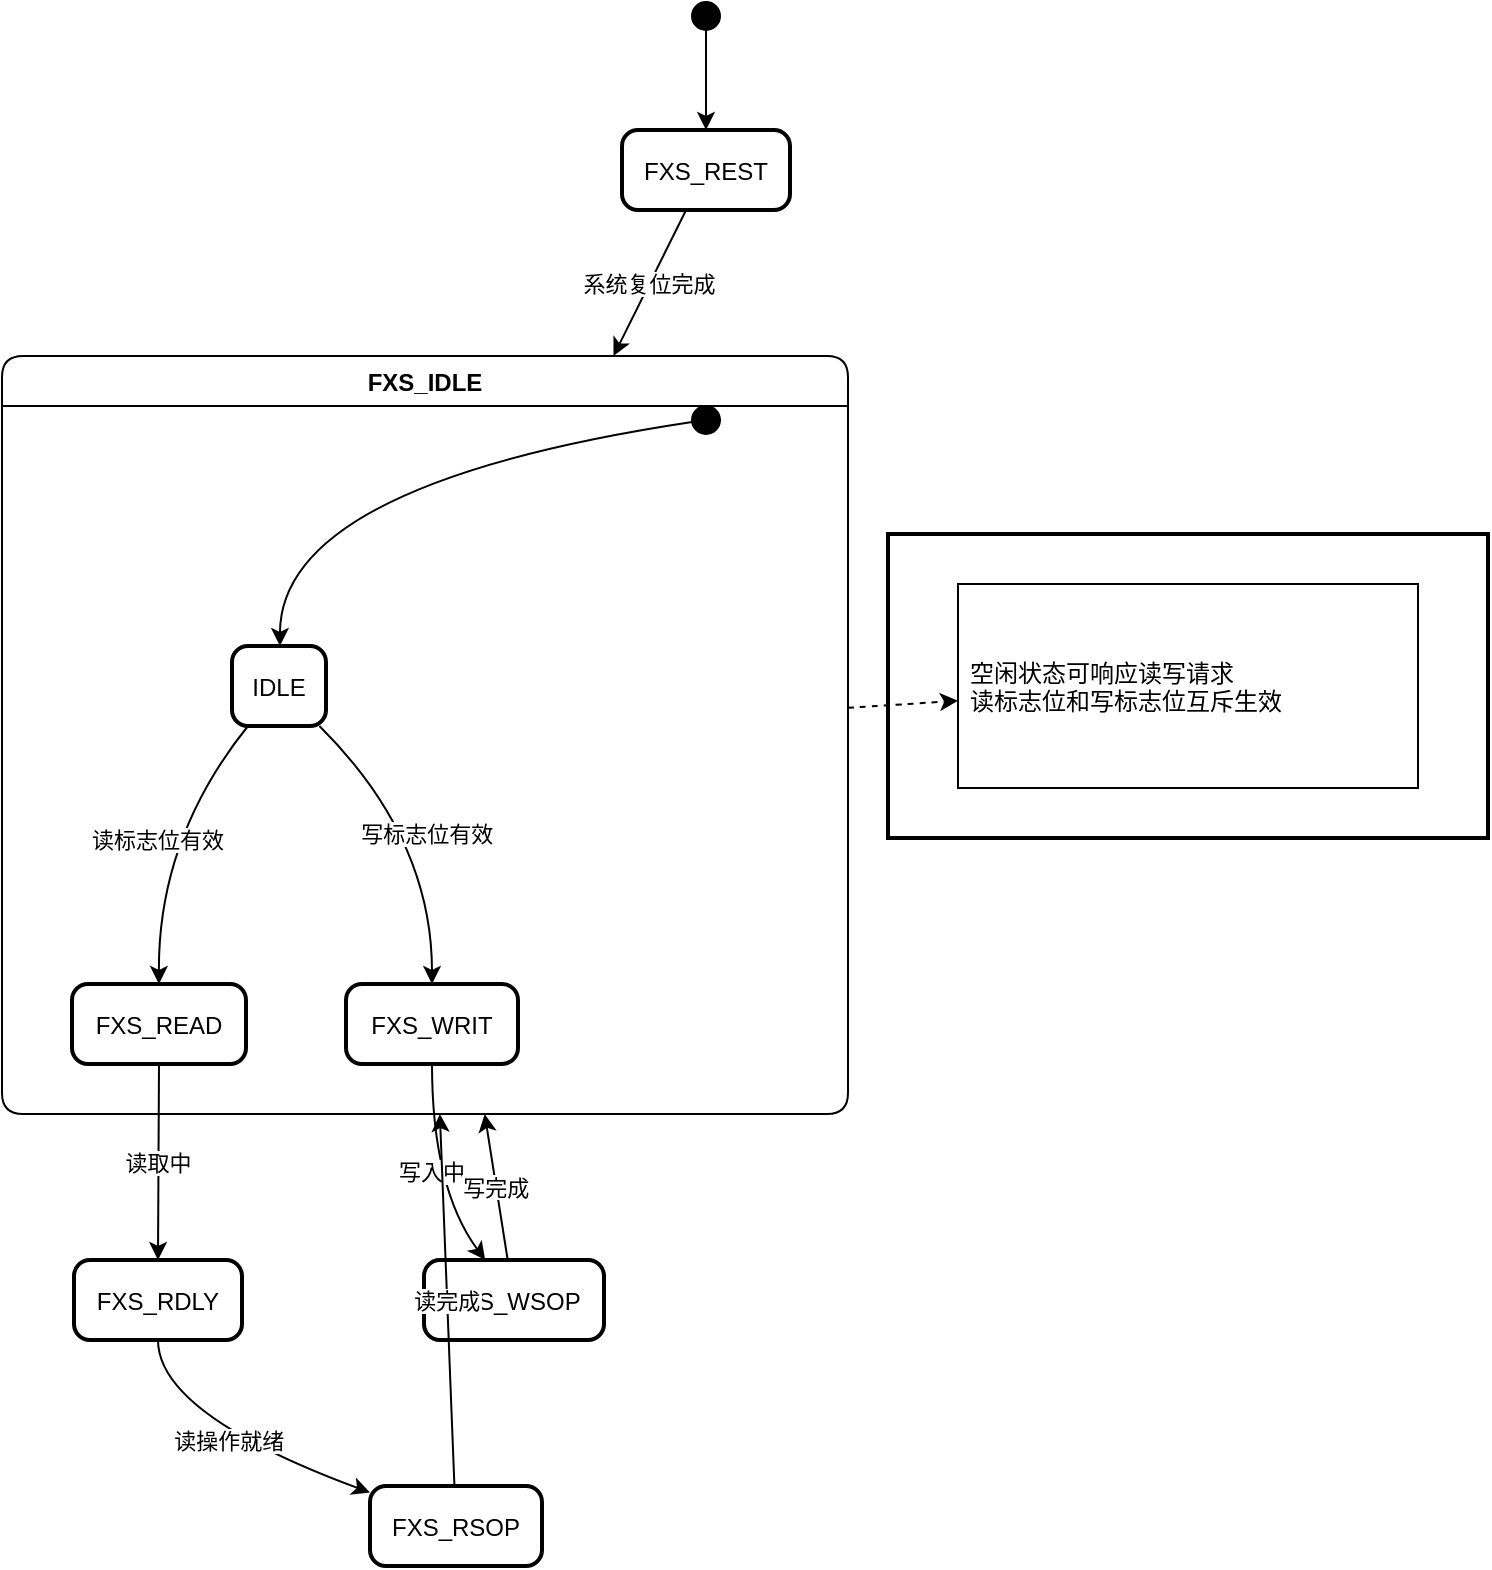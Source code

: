 <mxfile version="26.0.16">
  <diagram name="第 1 页" id="ZZkVuOEahO7oAKtpbx8t">
    <mxGraphModel dx="876" dy="830" grid="1" gridSize="10" guides="1" tooltips="1" connect="1" arrows="1" fold="1" page="1" pageScale="1" pageWidth="827" pageHeight="1169" math="0" shadow="0">
      <root>
        <mxCell id="0" />
        <mxCell id="1" parent="0" />
        <mxCell id="IKQ1vTlZm1SLcinFUv_3-1" value="" style="ellipse;fillColor=strokeColor;" vertex="1" parent="1">
          <mxGeometry x="365" y="20" width="14" height="14" as="geometry" />
        </mxCell>
        <mxCell id="IKQ1vTlZm1SLcinFUv_3-2" value="FXS_REST" style="rounded=1;arcSize=20;strokeWidth=2" vertex="1" parent="1">
          <mxGeometry x="330" y="84" width="84" height="40" as="geometry" />
        </mxCell>
        <mxCell id="IKQ1vTlZm1SLcinFUv_3-3" value="FXS_IDLE" style="swimlane;fontStyle=1;align=center;verticalAlign=middle;startSize=25;container=0;collapsible=0;rounded=1;arcSize=14;dropTarget=0;" vertex="1" parent="1">
          <mxGeometry x="20" y="197" width="423" height="379" as="geometry" />
        </mxCell>
        <mxCell id="IKQ1vTlZm1SLcinFUv_3-4" value="" style="ellipse;fillColor=strokeColor;" vertex="1" parent="1">
          <mxGeometry x="365" y="222" width="14" height="14" as="geometry" />
        </mxCell>
        <mxCell id="IKQ1vTlZm1SLcinFUv_3-5" value="IDLE" style="rounded=1;arcSize=20;strokeWidth=2" vertex="1" parent="1">
          <mxGeometry x="135" y="342" width="47" height="40" as="geometry" />
        </mxCell>
        <mxCell id="IKQ1vTlZm1SLcinFUv_3-6" value="FXS_READ" style="rounded=1;arcSize=20;strokeWidth=2" vertex="1" parent="1">
          <mxGeometry x="55" y="511" width="87" height="40" as="geometry" />
        </mxCell>
        <mxCell id="IKQ1vTlZm1SLcinFUv_3-7" value="FXS_WRIT" style="rounded=1;arcSize=20;strokeWidth=2" vertex="1" parent="1">
          <mxGeometry x="192" y="511" width="86" height="40" as="geometry" />
        </mxCell>
        <mxCell id="IKQ1vTlZm1SLcinFUv_3-8" value="FXS_RDLY" style="rounded=1;arcSize=20;strokeWidth=2" vertex="1" parent="1">
          <mxGeometry x="56" y="649" width="84" height="40" as="geometry" />
        </mxCell>
        <mxCell id="IKQ1vTlZm1SLcinFUv_3-9" value="FXS_RSOP" style="rounded=1;arcSize=20;strokeWidth=2" vertex="1" parent="1">
          <mxGeometry x="204" y="762" width="86" height="40" as="geometry" />
        </mxCell>
        <mxCell id="IKQ1vTlZm1SLcinFUv_3-10" value="FXS_WSOP" style="rounded=1;arcSize=20;strokeWidth=2" vertex="1" parent="1">
          <mxGeometry x="231" y="649" width="90" height="40" as="geometry" />
        </mxCell>
        <mxCell id="IKQ1vTlZm1SLcinFUv_3-11" value="空闲状态可响应读写请求&#xa;        读标志位和写标志位互斥生效" style="whiteSpace=wrap;strokeWidth=2;" vertex="1" parent="1">
          <mxGeometry x="463" y="286" width="300" height="152" as="geometry" />
        </mxCell>
        <mxCell id="IKQ1vTlZm1SLcinFUv_3-12" value="空闲状态可响应读写请求&#xa;        读标志位和写标志位互斥生效" style="align=left;spacingLeft=4;" vertex="1" parent="1">
          <mxGeometry x="498" y="311" width="230" height="102" as="geometry" />
        </mxCell>
        <mxCell id="IKQ1vTlZm1SLcinFUv_3-13" value="" style="curved=1;startArrow=none;;exitX=0.5;exitY=1;entryX=0.5;entryY=0;rounded=0;" edge="1" parent="1" source="IKQ1vTlZm1SLcinFUv_3-1" target="IKQ1vTlZm1SLcinFUv_3-2">
          <mxGeometry relative="1" as="geometry">
            <Array as="points" />
          </mxGeometry>
        </mxCell>
        <mxCell id="IKQ1vTlZm1SLcinFUv_3-14" value="" style="curved=1;startArrow=none;;exitX=0;exitY=0.58;entryX=0.51;entryY=0;rounded=0;" edge="1" parent="1" source="IKQ1vTlZm1SLcinFUv_3-4" target="IKQ1vTlZm1SLcinFUv_3-5">
          <mxGeometry relative="1" as="geometry">
            <Array as="points">
              <mxPoint x="159" y="261" />
            </Array>
          </mxGeometry>
        </mxCell>
        <mxCell id="IKQ1vTlZm1SLcinFUv_3-15" value="读标志位有效" style="curved=1;startArrow=none;;exitX=0.17;exitY=1;entryX=0.5;entryY=0;rounded=0;" edge="1" parent="1" source="IKQ1vTlZm1SLcinFUv_3-5" target="IKQ1vTlZm1SLcinFUv_3-6">
          <mxGeometry relative="1" as="geometry">
            <Array as="points">
              <mxPoint x="98" y="438" />
            </Array>
          </mxGeometry>
        </mxCell>
        <mxCell id="IKQ1vTlZm1SLcinFUv_3-16" value="写标志位有效" style="curved=1;startArrow=none;;exitX=0.93;exitY=1;entryX=0.5;entryY=0;rounded=0;" edge="1" parent="1" source="IKQ1vTlZm1SLcinFUv_3-5" target="IKQ1vTlZm1SLcinFUv_3-7">
          <mxGeometry relative="1" as="geometry">
            <Array as="points">
              <mxPoint x="235" y="438" />
            </Array>
          </mxGeometry>
        </mxCell>
        <mxCell id="IKQ1vTlZm1SLcinFUv_3-17" value="读取中" style="curved=1;startArrow=none;;exitX=0.5;exitY=1;entryX=0.5;entryY=0;rounded=0;" edge="1" parent="1" source="IKQ1vTlZm1SLcinFUv_3-6" target="IKQ1vTlZm1SLcinFUv_3-8">
          <mxGeometry relative="1" as="geometry">
            <Array as="points" />
          </mxGeometry>
        </mxCell>
        <mxCell id="IKQ1vTlZm1SLcinFUv_3-18" value="读操作就绪" style="curved=1;startArrow=none;;exitX=0.5;exitY=1;entryX=0.01;entryY=0.09;rounded=0;" edge="1" parent="1" source="IKQ1vTlZm1SLcinFUv_3-8" target="IKQ1vTlZm1SLcinFUv_3-9">
          <mxGeometry relative="1" as="geometry">
            <Array as="points">
              <mxPoint x="98" y="726" />
            </Array>
          </mxGeometry>
        </mxCell>
        <mxCell id="IKQ1vTlZm1SLcinFUv_3-19" value="写入中" style="curved=1;startArrow=none;;exitX=0.5;exitY=1;entryX=0.34;entryY=0;rounded=0;" edge="1" parent="1" source="IKQ1vTlZm1SLcinFUv_3-7" target="IKQ1vTlZm1SLcinFUv_3-10">
          <mxGeometry relative="1" as="geometry">
            <Array as="points">
              <mxPoint x="235" y="613" />
            </Array>
          </mxGeometry>
        </mxCell>
        <mxCell id="IKQ1vTlZm1SLcinFUv_3-20" value="系统复位完成" style="curved=1;startArrow=none;;rounded=0;" edge="1" parent="1" source="IKQ1vTlZm1SLcinFUv_3-2" target="IKQ1vTlZm1SLcinFUv_3-3">
          <mxGeometry relative="1" as="geometry">
            <Array as="points" />
          </mxGeometry>
        </mxCell>
        <mxCell id="IKQ1vTlZm1SLcinFUv_3-21" value="读完成" style="curved=1;startArrow=none;;rounded=0;" edge="1" parent="1" source="IKQ1vTlZm1SLcinFUv_3-9" target="IKQ1vTlZm1SLcinFUv_3-3">
          <mxGeometry relative="1" as="geometry">
            <Array as="points" />
          </mxGeometry>
        </mxCell>
        <mxCell id="IKQ1vTlZm1SLcinFUv_3-22" value="写完成" style="curved=1;startArrow=none;;rounded=0;" edge="1" parent="1" source="IKQ1vTlZm1SLcinFUv_3-10" target="IKQ1vTlZm1SLcinFUv_3-3">
          <mxGeometry relative="1" as="geometry">
            <Array as="points" />
          </mxGeometry>
        </mxCell>
        <mxCell id="IKQ1vTlZm1SLcinFUv_3-23" value="" style="curved=1;dashed=1;startArrow=none;;rounded=0;" edge="1" parent="1" source="IKQ1vTlZm1SLcinFUv_3-3" target="IKQ1vTlZm1SLcinFUv_3-12">
          <mxGeometry relative="1" as="geometry">
            <Array as="points" />
          </mxGeometry>
        </mxCell>
      </root>
    </mxGraphModel>
  </diagram>
</mxfile>
